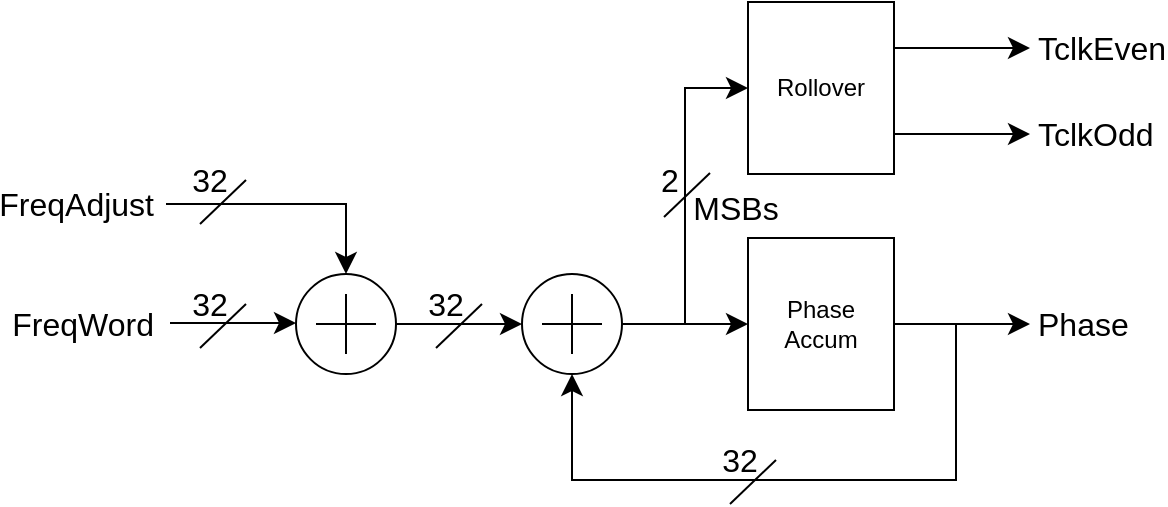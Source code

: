 <mxfile version="24.4.0" type="device">
  <diagram name="Page-1" id="Tfi32AEJIZfwiZcTV52u">
    <mxGraphModel dx="1412" dy="1103" grid="0" gridSize="10" guides="1" tooltips="1" connect="1" arrows="1" fold="1" page="0" pageScale="1" pageWidth="850" pageHeight="1100" math="0" shadow="0">
      <root>
        <mxCell id="0" />
        <mxCell id="1" parent="0" />
        <mxCell id="6626HiY_741l3vjXgiHe-1" value="Phase&lt;div&gt;Accum&lt;/div&gt;" style="rounded=0;whiteSpace=wrap;html=1;" parent="1" vertex="1">
          <mxGeometry x="158" y="25" width="73" height="86" as="geometry" />
        </mxCell>
        <mxCell id="6626HiY_741l3vjXgiHe-2" value="" style="verticalLabelPosition=bottom;shadow=0;dashed=0;align=center;html=1;verticalAlign=top;shape=mxgraph.electrical.abstract.summation_point;" parent="1" vertex="1">
          <mxGeometry x="45" y="43" width="50" height="50" as="geometry" />
        </mxCell>
        <mxCell id="6626HiY_741l3vjXgiHe-3" value="" style="endArrow=classic;html=1;rounded=0;fontSize=12;startSize=8;endSize=8;curved=1;exitX=1;exitY=0.5;exitDx=0;exitDy=0;exitPerimeter=0;entryX=0;entryY=0.5;entryDx=0;entryDy=0;" parent="1" source="6626HiY_741l3vjXgiHe-2" target="6626HiY_741l3vjXgiHe-1" edge="1">
          <mxGeometry width="50" height="50" relative="1" as="geometry">
            <mxPoint x="175" y="225" as="sourcePoint" />
            <mxPoint x="225" y="175" as="targetPoint" />
          </mxGeometry>
        </mxCell>
        <mxCell id="6626HiY_741l3vjXgiHe-4" value="" style="endArrow=classic;html=1;rounded=0;fontSize=12;startSize=8;endSize=8;curved=1;exitX=1;exitY=0.5;exitDx=0;exitDy=0;" parent="1" source="6626HiY_741l3vjXgiHe-1" edge="1">
          <mxGeometry width="50" height="50" relative="1" as="geometry">
            <mxPoint x="175" y="225" as="sourcePoint" />
            <mxPoint x="299" y="68" as="targetPoint" />
          </mxGeometry>
        </mxCell>
        <mxCell id="6626HiY_741l3vjXgiHe-5" value="" style="verticalLabelPosition=bottom;shadow=0;dashed=0;align=center;html=1;verticalAlign=top;shape=mxgraph.electrical.abstract.summation_point;" parent="1" vertex="1">
          <mxGeometry x="-68" y="43" width="50" height="50" as="geometry" />
        </mxCell>
        <mxCell id="6626HiY_741l3vjXgiHe-6" value="" style="endArrow=classic;html=1;rounded=0;fontSize=12;startSize=8;endSize=8;curved=1;exitX=1;exitY=0.5;exitDx=0;exitDy=0;exitPerimeter=0;entryX=0;entryY=0.5;entryDx=0;entryDy=0;entryPerimeter=0;" parent="1" source="6626HiY_741l3vjXgiHe-5" target="6626HiY_741l3vjXgiHe-2" edge="1">
          <mxGeometry width="50" height="50" relative="1" as="geometry">
            <mxPoint x="175" y="225" as="sourcePoint" />
            <mxPoint x="225" y="175" as="targetPoint" />
          </mxGeometry>
        </mxCell>
        <mxCell id="6626HiY_741l3vjXgiHe-7" value="Rollover" style="rounded=0;whiteSpace=wrap;html=1;" parent="1" vertex="1">
          <mxGeometry x="158" y="-93" width="73" height="86" as="geometry" />
        </mxCell>
        <mxCell id="6626HiY_741l3vjXgiHe-8" value="" style="edgeStyle=elbowEdgeStyle;elbow=horizontal;endArrow=classic;html=1;curved=0;rounded=0;endSize=8;startSize=8;fontSize=12;entryX=0;entryY=0.5;entryDx=0;entryDy=0;exitX=1;exitY=0.5;exitDx=0;exitDy=0;exitPerimeter=0;" parent="1" source="6626HiY_741l3vjXgiHe-2" target="6626HiY_741l3vjXgiHe-7" edge="1">
          <mxGeometry width="50" height="50" relative="1" as="geometry">
            <mxPoint x="60" y="158" as="sourcePoint" />
            <mxPoint x="110" y="108" as="targetPoint" />
          </mxGeometry>
        </mxCell>
        <mxCell id="6626HiY_741l3vjXgiHe-11" value="" style="endArrow=classic;html=1;rounded=0;fontSize=12;startSize=8;endSize=8;curved=1;exitX=1;exitY=0.5;exitDx=0;exitDy=0;" parent="1" edge="1">
          <mxGeometry width="50" height="50" relative="1" as="geometry">
            <mxPoint x="231" y="-27" as="sourcePoint" />
            <mxPoint x="299" y="-27" as="targetPoint" />
          </mxGeometry>
        </mxCell>
        <mxCell id="6626HiY_741l3vjXgiHe-12" value="" style="endArrow=classic;html=1;rounded=0;fontSize=12;startSize=8;endSize=8;curved=1;exitX=1;exitY=0.5;exitDx=0;exitDy=0;" parent="1" edge="1">
          <mxGeometry width="50" height="50" relative="1" as="geometry">
            <mxPoint x="231" y="-70" as="sourcePoint" />
            <mxPoint x="299" y="-70" as="targetPoint" />
          </mxGeometry>
        </mxCell>
        <mxCell id="6626HiY_741l3vjXgiHe-13" value="Phase" style="text;strokeColor=none;fillColor=none;html=1;align=left;verticalAlign=middle;whiteSpace=wrap;rounded=0;fontSize=16;" parent="1" vertex="1">
          <mxGeometry x="301" y="53" width="60" height="30" as="geometry" />
        </mxCell>
        <mxCell id="6626HiY_741l3vjXgiHe-14" value="TclkEven" style="text;strokeColor=none;fillColor=none;html=1;align=left;verticalAlign=middle;whiteSpace=wrap;rounded=0;fontSize=16;" parent="1" vertex="1">
          <mxGeometry x="301" y="-85" width="60" height="30" as="geometry" />
        </mxCell>
        <mxCell id="6626HiY_741l3vjXgiHe-15" value="TclkOdd" style="text;strokeColor=none;fillColor=none;html=1;align=left;verticalAlign=middle;whiteSpace=wrap;rounded=0;fontSize=16;" parent="1" vertex="1">
          <mxGeometry x="301" y="-42" width="60" height="30" as="geometry" />
        </mxCell>
        <mxCell id="6626HiY_741l3vjXgiHe-17" value="" style="endArrow=classic;html=1;rounded=0;fontSize=12;startSize=8;endSize=8;curved=1;exitX=1;exitY=0.5;exitDx=0;exitDy=0;exitPerimeter=0;entryX=0;entryY=0.5;entryDx=0;entryDy=0;entryPerimeter=0;" parent="1" edge="1">
          <mxGeometry width="50" height="50" relative="1" as="geometry">
            <mxPoint x="-131" y="67.5" as="sourcePoint" />
            <mxPoint x="-68" y="67.5" as="targetPoint" />
          </mxGeometry>
        </mxCell>
        <mxCell id="6626HiY_741l3vjXgiHe-18" value="" style="edgeStyle=segmentEdgeStyle;endArrow=classic;html=1;curved=0;rounded=0;endSize=8;startSize=8;fontSize=12;entryX=0.5;entryY=0;entryDx=0;entryDy=0;entryPerimeter=0;" parent="1" target="6626HiY_741l3vjXgiHe-5" edge="1">
          <mxGeometry width="50" height="50" relative="1" as="geometry">
            <mxPoint x="-133" y="8" as="sourcePoint" />
            <mxPoint x="110" y="108" as="targetPoint" />
          </mxGeometry>
        </mxCell>
        <mxCell id="6626HiY_741l3vjXgiHe-19" value="" style="edgeStyle=elbowEdgeStyle;elbow=vertical;endArrow=classic;html=1;curved=0;rounded=0;endSize=8;startSize=8;fontSize=12;entryX=0.5;entryY=1;entryDx=0;entryDy=0;entryPerimeter=0;" parent="1" target="6626HiY_741l3vjXgiHe-2" edge="1">
          <mxGeometry width="50" height="50" relative="1" as="geometry">
            <mxPoint x="262" y="68" as="sourcePoint" />
            <mxPoint x="110" y="108" as="targetPoint" />
            <Array as="points">
              <mxPoint x="161" y="146" />
            </Array>
          </mxGeometry>
        </mxCell>
        <mxCell id="6626HiY_741l3vjXgiHe-20" value="FreqWord" style="text;strokeColor=none;fillColor=none;html=1;align=right;verticalAlign=middle;whiteSpace=wrap;rounded=0;fontSize=16;" parent="1" vertex="1">
          <mxGeometry x="-197" y="53" width="60" height="30" as="geometry" />
        </mxCell>
        <mxCell id="6626HiY_741l3vjXgiHe-21" value="FreqAdjust" style="text;strokeColor=none;fillColor=none;html=1;align=right;verticalAlign=middle;whiteSpace=wrap;rounded=0;fontSize=16;" parent="1" vertex="1">
          <mxGeometry x="-197" y="-7" width="60" height="30" as="geometry" />
        </mxCell>
        <mxCell id="6626HiY_741l3vjXgiHe-22" value="" style="endArrow=none;html=1;rounded=0;fontSize=12;startSize=8;endSize=8;curved=1;" parent="1" edge="1">
          <mxGeometry width="50" height="50" relative="1" as="geometry">
            <mxPoint x="-116" y="18" as="sourcePoint" />
            <mxPoint x="-93" y="-4" as="targetPoint" />
          </mxGeometry>
        </mxCell>
        <mxCell id="6626HiY_741l3vjXgiHe-23" value="32" style="text;strokeColor=none;fillColor=none;html=1;align=center;verticalAlign=middle;whiteSpace=wrap;rounded=0;fontSize=16;" parent="1" vertex="1">
          <mxGeometry x="-141" y="-19" width="60" height="30" as="geometry" />
        </mxCell>
        <mxCell id="6626HiY_741l3vjXgiHe-24" value="" style="endArrow=none;html=1;rounded=0;fontSize=12;startSize=8;endSize=8;curved=1;" parent="1" edge="1">
          <mxGeometry width="50" height="50" relative="1" as="geometry">
            <mxPoint x="-116" y="80" as="sourcePoint" />
            <mxPoint x="-93" y="58" as="targetPoint" />
          </mxGeometry>
        </mxCell>
        <mxCell id="6626HiY_741l3vjXgiHe-25" value="32" style="text;strokeColor=none;fillColor=none;html=1;align=center;verticalAlign=middle;whiteSpace=wrap;rounded=0;fontSize=16;" parent="1" vertex="1">
          <mxGeometry x="-141" y="43" width="60" height="30" as="geometry" />
        </mxCell>
        <mxCell id="6626HiY_741l3vjXgiHe-26" value="" style="endArrow=none;html=1;rounded=0;fontSize=12;startSize=8;endSize=8;curved=1;" parent="1" edge="1">
          <mxGeometry width="50" height="50" relative="1" as="geometry">
            <mxPoint x="2" y="80" as="sourcePoint" />
            <mxPoint x="25" y="58" as="targetPoint" />
          </mxGeometry>
        </mxCell>
        <mxCell id="6626HiY_741l3vjXgiHe-27" value="32" style="text;strokeColor=none;fillColor=none;html=1;align=center;verticalAlign=middle;whiteSpace=wrap;rounded=0;fontSize=16;" parent="1" vertex="1">
          <mxGeometry x="-23" y="43" width="60" height="30" as="geometry" />
        </mxCell>
        <mxCell id="6626HiY_741l3vjXgiHe-28" value="" style="endArrow=none;html=1;rounded=0;fontSize=12;startSize=8;endSize=8;curved=1;" parent="1" edge="1">
          <mxGeometry width="50" height="50" relative="1" as="geometry">
            <mxPoint x="149" y="158" as="sourcePoint" />
            <mxPoint x="172" y="136" as="targetPoint" />
          </mxGeometry>
        </mxCell>
        <mxCell id="6626HiY_741l3vjXgiHe-29" value="32" style="text;strokeColor=none;fillColor=none;html=1;align=center;verticalAlign=middle;whiteSpace=wrap;rounded=0;fontSize=16;" parent="1" vertex="1">
          <mxGeometry x="124" y="121" width="60" height="30" as="geometry" />
        </mxCell>
        <mxCell id="6626HiY_741l3vjXgiHe-30" value="" style="endArrow=none;html=1;rounded=0;fontSize=12;startSize=8;endSize=8;curved=1;" parent="1" edge="1">
          <mxGeometry width="50" height="50" relative="1" as="geometry">
            <mxPoint x="116" y="14.5" as="sourcePoint" />
            <mxPoint x="139" y="-7.5" as="targetPoint" />
          </mxGeometry>
        </mxCell>
        <mxCell id="6626HiY_741l3vjXgiHe-31" value="2" style="text;strokeColor=none;fillColor=none;html=1;align=center;verticalAlign=middle;whiteSpace=wrap;rounded=0;fontSize=16;" parent="1" vertex="1">
          <mxGeometry x="89" y="-19" width="60" height="30" as="geometry" />
        </mxCell>
        <mxCell id="6626HiY_741l3vjXgiHe-34" value="MSBs" style="text;strokeColor=none;fillColor=none;html=1;align=center;verticalAlign=middle;whiteSpace=wrap;rounded=0;fontSize=16;" parent="1" vertex="1">
          <mxGeometry x="122" y="-5" width="60" height="30" as="geometry" />
        </mxCell>
      </root>
    </mxGraphModel>
  </diagram>
</mxfile>
